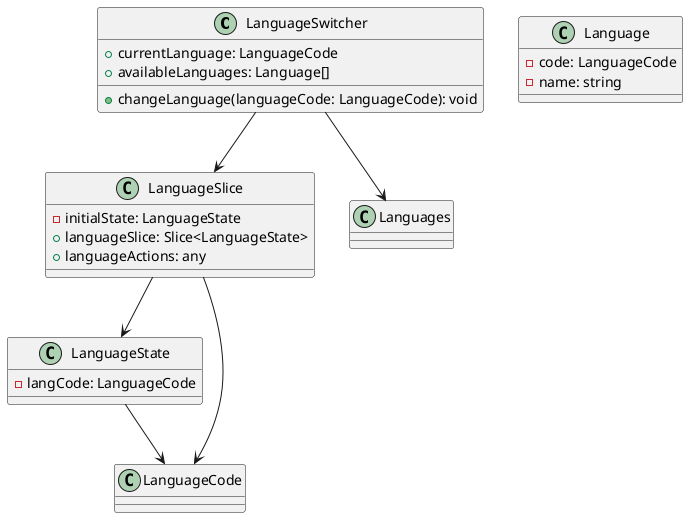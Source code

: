 @startuml Translation

class LanguageSwitcher {
    + currentLanguage: LanguageCode
    + availableLanguages: Language[]
    + changeLanguage(languageCode: LanguageCode): void
}

class LanguageSlice {
    - initialState: LanguageState
    + languageSlice: Slice<LanguageState>
    + languageActions: any
}

class LanguageState {
    - langCode: LanguageCode
}

class LanguageCode

class Language {
    - code: LanguageCode
    - name: string
}

LanguageSwitcher --> LanguageSlice
LanguageSwitcher --> Languages
LanguageSlice --> LanguageState
LanguageSlice --> LanguageCode
LanguageState --> LanguageCode

@enduml